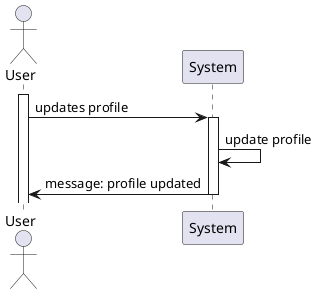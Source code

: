@startuml
actor User
participant System

activate User
User->System: updates profile
activate System
System->System: update profile
System->User: message: profile updated
deactivate System
@enduml
